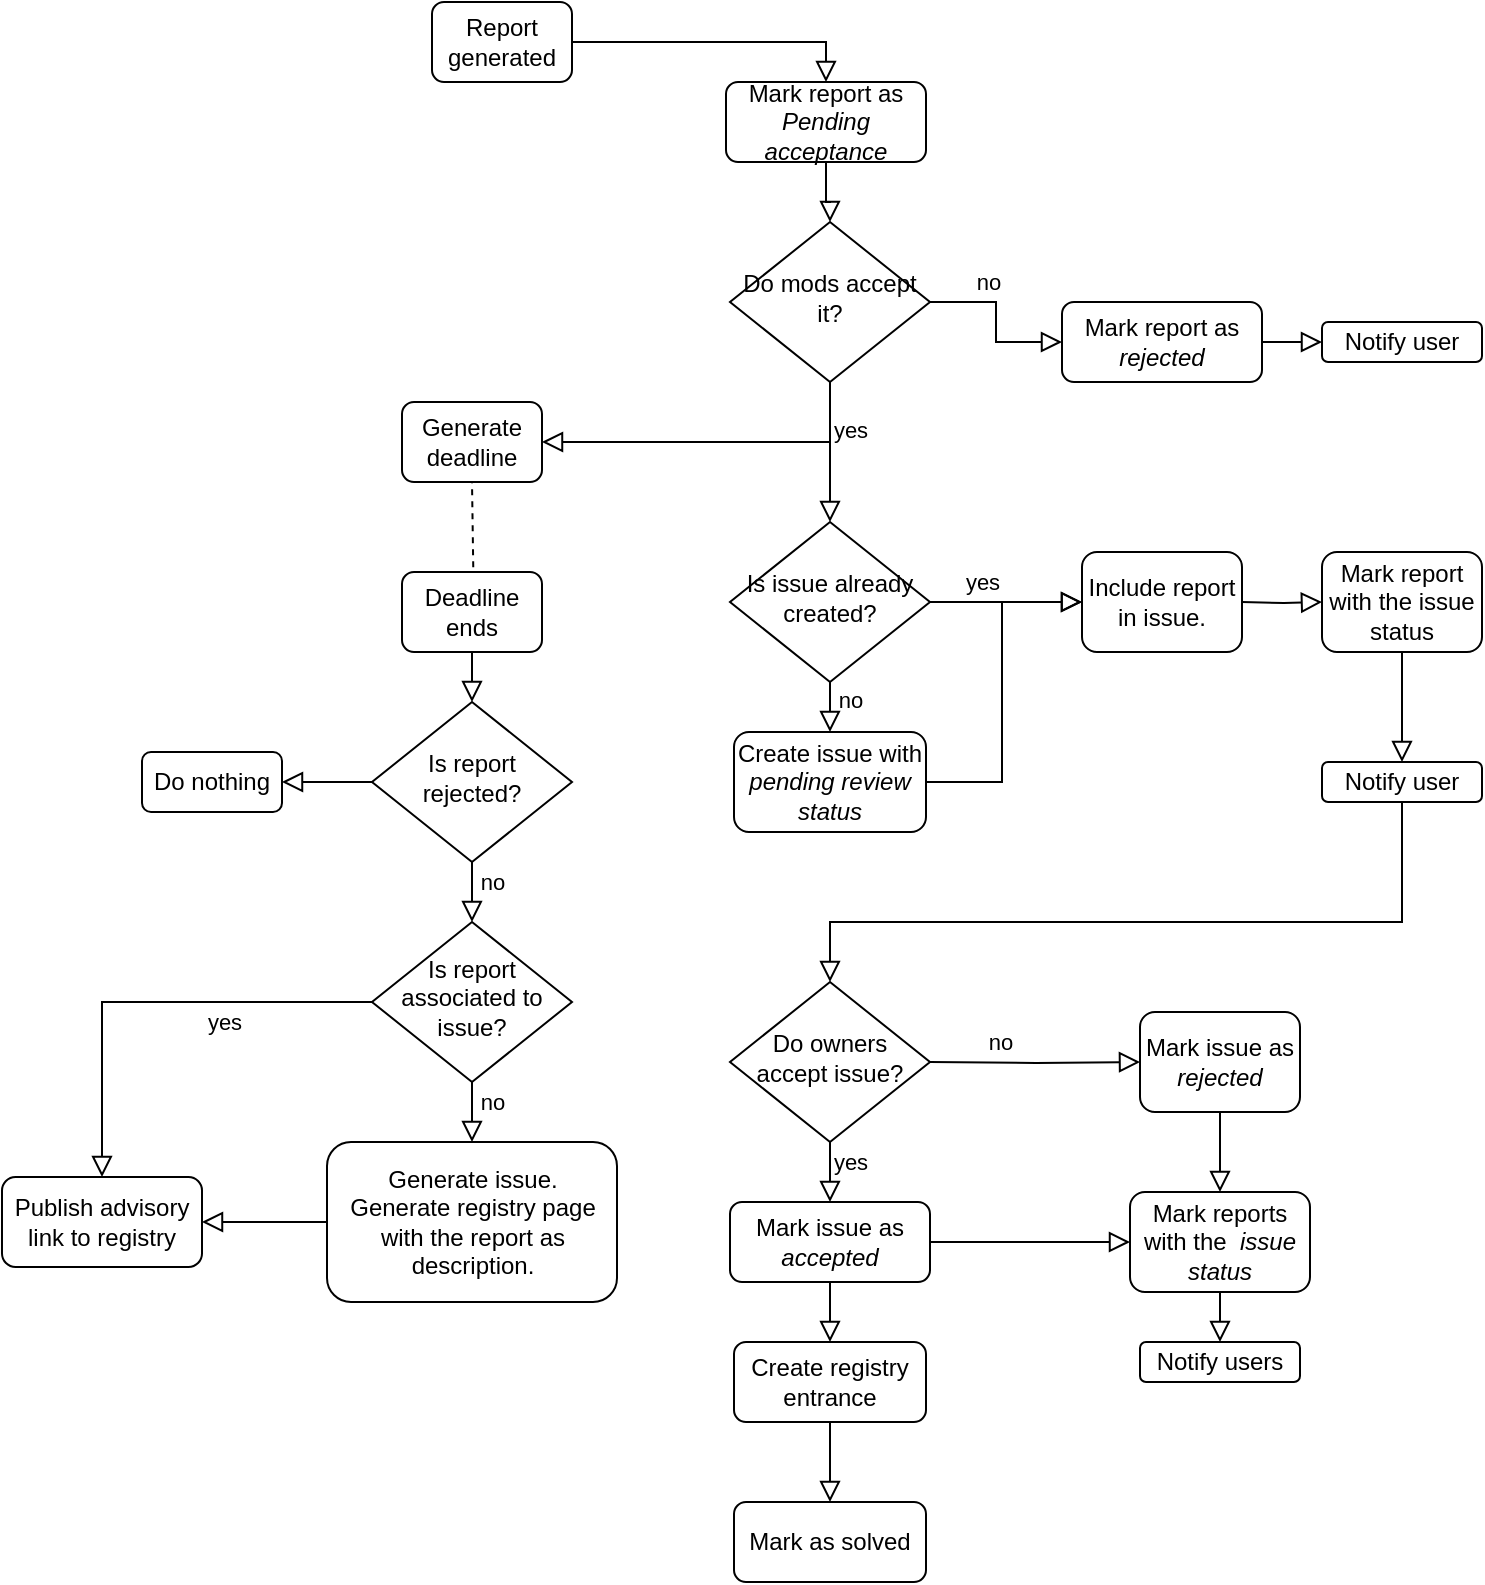 <mxfile version="12.8.8" type="device"><diagram id="C5RBs43oDa-KdzZeNtuy" name="Page-1"><mxGraphModel dx="1422" dy="1949" grid="1" gridSize="10" guides="1" tooltips="1" connect="1" arrows="1" fold="1" page="1" pageScale="1" pageWidth="827" pageHeight="1169" math="0" shadow="0"><root><mxCell id="WIyWlLk6GJQsqaUBKTNV-0"/><mxCell id="WIyWlLk6GJQsqaUBKTNV-1" parent="WIyWlLk6GJQsqaUBKTNV-0"/><mxCell id="WIyWlLk6GJQsqaUBKTNV-2" value="" style="rounded=0;html=1;jettySize=auto;orthogonalLoop=1;fontSize=11;endArrow=block;endFill=0;endSize=8;strokeWidth=1;shadow=0;labelBackgroundColor=none;edgeStyle=orthogonalEdgeStyle;entryX=0.5;entryY=0;entryDx=0;entryDy=0;" parent="WIyWlLk6GJQsqaUBKTNV-1" source="WIyWlLk6GJQsqaUBKTNV-3" target="qvM_3XhJpJuYjE49CqX7-7" edge="1"><mxGeometry relative="1" as="geometry"><mxPoint x="120" y="30" as="targetPoint"/></mxGeometry></mxCell><mxCell id="WIyWlLk6GJQsqaUBKTNV-3" value="Report generated" style="rounded=1;whiteSpace=wrap;html=1;fontSize=12;glass=0;strokeWidth=1;shadow=0;" parent="WIyWlLk6GJQsqaUBKTNV-1" vertex="1"><mxGeometry x="265" y="-270" width="70" height="40" as="geometry"/></mxCell><mxCell id="WIyWlLk6GJQsqaUBKTNV-6" value="Do mods accept it?" style="rhombus;whiteSpace=wrap;html=1;shadow=0;fontFamily=Helvetica;fontSize=12;align=center;strokeWidth=1;spacing=6;spacingTop=-4;" parent="WIyWlLk6GJQsqaUBKTNV-1" vertex="1"><mxGeometry x="414" y="-160" width="100" height="80" as="geometry"/></mxCell><mxCell id="qvM_3XhJpJuYjE49CqX7-0" value="Mark report as &lt;i&gt;rejected&lt;/i&gt;" style="rounded=1;whiteSpace=wrap;html=1;" parent="WIyWlLk6GJQsqaUBKTNV-1" vertex="1"><mxGeometry x="580" y="-120" width="100" height="40" as="geometry"/></mxCell><mxCell id="qvM_3XhJpJuYjE49CqX7-2" value="no" style="rounded=0;html=1;jettySize=auto;orthogonalLoop=1;fontSize=11;endArrow=block;endFill=0;endSize=8;strokeWidth=1;shadow=0;labelBackgroundColor=none;edgeStyle=orthogonalEdgeStyle;entryX=0;entryY=0.5;entryDx=0;entryDy=0;exitX=1;exitY=0.5;exitDx=0;exitDy=0;" parent="WIyWlLk6GJQsqaUBKTNV-1" source="WIyWlLk6GJQsqaUBKTNV-6" target="qvM_3XhJpJuYjE49CqX7-0" edge="1"><mxGeometry x="-0.333" y="10" relative="1" as="geometry"><mxPoint x="240" y="90" as="sourcePoint"/><mxPoint x="260" y="40" as="targetPoint"/><mxPoint as="offset"/></mxGeometry></mxCell><mxCell id="qvM_3XhJpJuYjE49CqX7-3" value="&lt;div&gt;yes&lt;/div&gt;" style="rounded=0;html=1;jettySize=auto;orthogonalLoop=1;fontSize=11;endArrow=block;endFill=0;endSize=8;strokeWidth=1;shadow=0;labelBackgroundColor=none;edgeStyle=orthogonalEdgeStyle;exitX=0.5;exitY=1;exitDx=0;exitDy=0;entryX=0.5;entryY=0;entryDx=0;entryDy=0;" parent="WIyWlLk6GJQsqaUBKTNV-1" source="WIyWlLk6GJQsqaUBKTNV-6" target="qvM_3XhJpJuYjE49CqX7-19" edge="1"><mxGeometry x="-0.333" y="10" relative="1" as="geometry"><mxPoint x="350" y="30" as="sourcePoint"/><mxPoint x="390" y="30" as="targetPoint"/><mxPoint as="offset"/><Array as="points"/></mxGeometry></mxCell><mxCell id="qvM_3XhJpJuYjE49CqX7-4" value="Notify user" style="rounded=1;whiteSpace=wrap;html=1;" parent="WIyWlLk6GJQsqaUBKTNV-1" vertex="1"><mxGeometry x="710" y="-110" width="80" height="20" as="geometry"/></mxCell><mxCell id="qvM_3XhJpJuYjE49CqX7-5" value="" style="rounded=0;html=1;jettySize=auto;orthogonalLoop=1;fontSize=11;endArrow=block;endFill=0;endSize=8;strokeWidth=1;shadow=0;labelBackgroundColor=none;edgeStyle=orthogonalEdgeStyle;entryX=0;entryY=0.5;entryDx=0;entryDy=0;exitX=1;exitY=0.5;exitDx=0;exitDy=0;" parent="WIyWlLk6GJQsqaUBKTNV-1" source="qvM_3XhJpJuYjE49CqX7-0" target="qvM_3XhJpJuYjE49CqX7-4" edge="1"><mxGeometry y="10" relative="1" as="geometry"><mxPoint x="310" y="-10" as="sourcePoint"/><mxPoint x="310" y="20" as="targetPoint"/><mxPoint as="offset"/></mxGeometry></mxCell><mxCell id="qvM_3XhJpJuYjE49CqX7-7" value="Mark report as &lt;i&gt;Pending acceptance&lt;br&gt;&lt;/i&gt;" style="rounded=1;whiteSpace=wrap;html=1;" parent="WIyWlLk6GJQsqaUBKTNV-1" vertex="1"><mxGeometry x="412" y="-230" width="100" height="40" as="geometry"/></mxCell><mxCell id="qvM_3XhJpJuYjE49CqX7-8" value="" style="rounded=0;html=1;jettySize=auto;orthogonalLoop=1;fontSize=11;endArrow=block;endFill=0;endSize=8;strokeWidth=1;shadow=0;labelBackgroundColor=none;edgeStyle=orthogonalEdgeStyle;exitX=0.5;exitY=1;exitDx=0;exitDy=0;" parent="WIyWlLk6GJQsqaUBKTNV-1" source="qvM_3XhJpJuYjE49CqX7-7" target="WIyWlLk6GJQsqaUBKTNV-6" edge="1"><mxGeometry relative="1" as="geometry"><mxPoint x="220" y="29.929" as="sourcePoint"/><mxPoint x="230" y="80" as="targetPoint"/></mxGeometry></mxCell><mxCell id="qvM_3XhJpJuYjE49CqX7-9" value="Do owners accept issue?" style="rhombus;whiteSpace=wrap;html=1;shadow=0;fontFamily=Helvetica;fontSize=12;align=center;strokeWidth=1;spacing=6;spacingTop=-4;" parent="WIyWlLk6GJQsqaUBKTNV-1" vertex="1"><mxGeometry x="414" y="220" width="100" height="80" as="geometry"/></mxCell><mxCell id="qvM_3XhJpJuYjE49CqX7-10" value="Mark issue as &lt;i&gt;accepted&lt;/i&gt;" style="rounded=1;whiteSpace=wrap;html=1;" parent="WIyWlLk6GJQsqaUBKTNV-1" vertex="1"><mxGeometry x="414" y="330" width="100" height="40" as="geometry"/></mxCell><mxCell id="qvM_3XhJpJuYjE49CqX7-11" value="&lt;div&gt;yes&lt;/div&gt;" style="rounded=0;html=1;jettySize=auto;orthogonalLoop=1;fontSize=11;endArrow=block;endFill=0;endSize=8;strokeWidth=1;shadow=0;labelBackgroundColor=none;edgeStyle=orthogonalEdgeStyle;entryX=0.5;entryY=0;entryDx=0;entryDy=0;exitX=0.5;exitY=1;exitDx=0;exitDy=0;" parent="WIyWlLk6GJQsqaUBKTNV-1" source="qvM_3XhJpJuYjE49CqX7-9" target="qvM_3XhJpJuYjE49CqX7-10" edge="1"><mxGeometry x="-0.333" y="10" relative="1" as="geometry"><mxPoint x="404" y="320" as="sourcePoint"/><mxPoint x="424" y="270" as="targetPoint"/><mxPoint as="offset"/></mxGeometry></mxCell><mxCell id="qvM_3XhJpJuYjE49CqX7-12" value="&lt;div&gt;no&lt;/div&gt;" style="rounded=0;html=1;jettySize=auto;orthogonalLoop=1;fontSize=11;endArrow=block;endFill=0;endSize=8;strokeWidth=1;shadow=0;labelBackgroundColor=none;edgeStyle=orthogonalEdgeStyle;exitX=0.5;exitY=1;exitDx=0;exitDy=0;entryX=0;entryY=0.5;entryDx=0;entryDy=0;" parent="WIyWlLk6GJQsqaUBKTNV-1" target="qvM_3XhJpJuYjE49CqX7-28" edge="1"><mxGeometry x="-0.333" y="10" relative="1" as="geometry"><mxPoint x="514" y="260" as="sourcePoint"/><mxPoint x="554" y="260" as="targetPoint"/><mxPoint as="offset"/><Array as="points"/></mxGeometry></mxCell><mxCell id="qvM_3XhJpJuYjE49CqX7-19" value="Is issue already created?" style="rhombus;whiteSpace=wrap;html=1;shadow=0;fontFamily=Helvetica;fontSize=12;align=center;strokeWidth=1;spacing=6;spacingTop=-4;" parent="WIyWlLk6GJQsqaUBKTNV-1" vertex="1"><mxGeometry x="414" y="-10" width="100" height="80" as="geometry"/></mxCell><mxCell id="qvM_3XhJpJuYjE49CqX7-21" value="&lt;div&gt;yes&lt;/div&gt;" style="rounded=0;html=1;jettySize=auto;orthogonalLoop=1;fontSize=11;endArrow=block;endFill=0;endSize=8;strokeWidth=1;shadow=0;labelBackgroundColor=none;edgeStyle=orthogonalEdgeStyle;exitX=1;exitY=0.5;exitDx=0;exitDy=0;entryX=0;entryY=0.5;entryDx=0;entryDy=0;" parent="WIyWlLk6GJQsqaUBKTNV-1" source="qvM_3XhJpJuYjE49CqX7-19" target="qvM_3XhJpJuYjE49CqX7-48" edge="1"><mxGeometry x="-0.333" y="10" relative="1" as="geometry"><mxPoint x="464" y="70" as="sourcePoint"/><mxPoint x="610" y="30" as="targetPoint"/><mxPoint as="offset"/><Array as="points"/></mxGeometry></mxCell><mxCell id="qvM_3XhJpJuYjE49CqX7-22" value="Mark report with the issue status" style="rounded=1;whiteSpace=wrap;html=1;" parent="WIyWlLk6GJQsqaUBKTNV-1" vertex="1"><mxGeometry x="710" y="5" width="80" height="50" as="geometry"/></mxCell><mxCell id="qvM_3XhJpJuYjE49CqX7-23" value="Notify user" style="rounded=1;whiteSpace=wrap;html=1;" parent="WIyWlLk6GJQsqaUBKTNV-1" vertex="1"><mxGeometry x="710" y="110" width="80" height="20" as="geometry"/></mxCell><mxCell id="qvM_3XhJpJuYjE49CqX7-24" value="" style="rounded=0;html=1;jettySize=auto;orthogonalLoop=1;fontSize=11;endArrow=block;endFill=0;endSize=8;strokeWidth=1;shadow=0;labelBackgroundColor=none;edgeStyle=orthogonalEdgeStyle;exitX=0.5;exitY=1;exitDx=0;exitDy=0;" parent="WIyWlLk6GJQsqaUBKTNV-1" source="qvM_3XhJpJuYjE49CqX7-22" target="qvM_3XhJpJuYjE49CqX7-23" edge="1"><mxGeometry y="10" relative="1" as="geometry"><mxPoint x="750" as="sourcePoint"/><mxPoint x="760" y="-130" as="targetPoint"/><mxPoint as="offset"/></mxGeometry></mxCell><mxCell id="qvM_3XhJpJuYjE49CqX7-25" value="no" style="rounded=0;html=1;jettySize=auto;orthogonalLoop=1;fontSize=11;endArrow=block;endFill=0;endSize=8;strokeWidth=1;shadow=0;labelBackgroundColor=none;edgeStyle=orthogonalEdgeStyle;exitX=0.5;exitY=1;exitDx=0;exitDy=0;entryX=0.5;entryY=0;entryDx=0;entryDy=0;" parent="WIyWlLk6GJQsqaUBKTNV-1" source="qvM_3XhJpJuYjE49CqX7-19" target="qvM_3XhJpJuYjE49CqX7-43" edge="1"><mxGeometry x="-0.333" y="10" relative="1" as="geometry"><mxPoint x="194" y="215" as="sourcePoint"/><mxPoint x="464" y="100" as="targetPoint"/><mxPoint as="offset"/></mxGeometry></mxCell><mxCell id="qvM_3XhJpJuYjE49CqX7-28" value="Mark issue as &lt;i&gt;rejected&lt;/i&gt;" style="rounded=1;whiteSpace=wrap;html=1;" parent="WIyWlLk6GJQsqaUBKTNV-1" vertex="1"><mxGeometry x="619" y="235" width="80" height="50" as="geometry"/></mxCell><mxCell id="qvM_3XhJpJuYjE49CqX7-31" value="" style="rounded=0;html=1;jettySize=auto;orthogonalLoop=1;fontSize=11;endArrow=block;endFill=0;endSize=8;strokeWidth=1;shadow=0;labelBackgroundColor=none;edgeStyle=orthogonalEdgeStyle;entryX=0.5;entryY=0;entryDx=0;entryDy=0;exitX=0.5;exitY=1;exitDx=0;exitDy=0;" parent="WIyWlLk6GJQsqaUBKTNV-1" source="qvM_3XhJpJuYjE49CqX7-28" target="qvM_3XhJpJuYjE49CqX7-32" edge="1"><mxGeometry x="-0.333" y="10" relative="1" as="geometry"><mxPoint x="594" y="308" as="sourcePoint"/><mxPoint x="594" y="320" as="targetPoint"/><mxPoint as="offset"/><Array as="points"/></mxGeometry></mxCell><mxCell id="qvM_3XhJpJuYjE49CqX7-32" value="Mark reports with the&amp;nbsp; &lt;i&gt;issue status&lt;br&gt;&lt;/i&gt;" style="rounded=1;whiteSpace=wrap;html=1;" parent="WIyWlLk6GJQsqaUBKTNV-1" vertex="1"><mxGeometry x="614" y="325" width="90" height="50" as="geometry"/></mxCell><mxCell id="qvM_3XhJpJuYjE49CqX7-33" value="" style="rounded=0;html=1;jettySize=auto;orthogonalLoop=1;fontSize=11;endArrow=block;endFill=0;endSize=8;strokeWidth=1;shadow=0;labelBackgroundColor=none;edgeStyle=orthogonalEdgeStyle;entryX=0.5;entryY=0;entryDx=0;entryDy=0;exitX=0.5;exitY=1;exitDx=0;exitDy=0;" parent="WIyWlLk6GJQsqaUBKTNV-1" source="qvM_3XhJpJuYjE49CqX7-32" target="qvM_3XhJpJuYjE49CqX7-34" edge="1"><mxGeometry x="-0.333" y="10" relative="1" as="geometry"><mxPoint x="594" y="427.5" as="sourcePoint"/><mxPoint x="554" y="485" as="targetPoint"/><mxPoint as="offset"/><Array as="points"/></mxGeometry></mxCell><mxCell id="qvM_3XhJpJuYjE49CqX7-34" value="&lt;div&gt;Notify users&lt;/div&gt;" style="rounded=1;whiteSpace=wrap;html=1;" parent="WIyWlLk6GJQsqaUBKTNV-1" vertex="1"><mxGeometry x="619" y="400" width="80" height="20" as="geometry"/></mxCell><mxCell id="qvM_3XhJpJuYjE49CqX7-41" value="" style="rounded=0;html=1;jettySize=auto;orthogonalLoop=1;fontSize=11;endArrow=block;endFill=0;endSize=8;strokeWidth=1;shadow=0;labelBackgroundColor=none;edgeStyle=orthogonalEdgeStyle;entryX=0;entryY=0.5;entryDx=0;entryDy=0;exitX=1;exitY=0.5;exitDx=0;exitDy=0;" parent="WIyWlLk6GJQsqaUBKTNV-1" source="qvM_3XhJpJuYjE49CqX7-10" target="qvM_3XhJpJuYjE49CqX7-32" edge="1"><mxGeometry x="-0.333" y="10" relative="1" as="geometry"><mxPoint x="644" y="272.5" as="sourcePoint"/><mxPoint x="669" y="340" as="targetPoint"/><mxPoint as="offset"/><Array as="points"/></mxGeometry></mxCell><mxCell id="qvM_3XhJpJuYjE49CqX7-43" value="Create issue with &lt;i&gt;pending review status&lt;/i&gt; " style="rounded=1;whiteSpace=wrap;html=1;" parent="WIyWlLk6GJQsqaUBKTNV-1" vertex="1"><mxGeometry x="416" y="95" width="96" height="50" as="geometry"/></mxCell><mxCell id="qvM_3XhJpJuYjE49CqX7-46" value="" style="rounded=0;html=1;jettySize=auto;orthogonalLoop=1;fontSize=11;endArrow=block;endFill=0;endSize=8;strokeWidth=1;shadow=0;labelBackgroundColor=none;edgeStyle=orthogonalEdgeStyle;exitX=1;exitY=0.5;exitDx=0;exitDy=0;entryX=0;entryY=0.5;entryDx=0;entryDy=0;" parent="WIyWlLk6GJQsqaUBKTNV-1" source="qvM_3XhJpJuYjE49CqX7-43" target="qvM_3XhJpJuYjE49CqX7-48" edge="1"><mxGeometry relative="1" as="geometry"><mxPoint x="500" y="69.789" as="sourcePoint"/><mxPoint x="610" y="30" as="targetPoint"/><Array as="points"><mxPoint x="550" y="120"/><mxPoint x="550" y="30"/></Array></mxGeometry></mxCell><mxCell id="qvM_3XhJpJuYjE49CqX7-47" value="" style="rounded=0;html=1;jettySize=auto;orthogonalLoop=1;fontSize=11;endArrow=block;endFill=0;endSize=8;strokeWidth=1;shadow=0;labelBackgroundColor=none;edgeStyle=orthogonalEdgeStyle;exitX=0.5;exitY=1;exitDx=0;exitDy=0;entryX=0.5;entryY=0;entryDx=0;entryDy=0;" parent="WIyWlLk6GJQsqaUBKTNV-1" source="qvM_3XhJpJuYjE49CqX7-23" target="qvM_3XhJpJuYjE49CqX7-9" edge="1"><mxGeometry y="10" relative="1" as="geometry"><mxPoint x="760.0" y="65" as="sourcePoint"/><mxPoint x="760.0" y="120" as="targetPoint"/><mxPoint as="offset"/><Array as="points"><mxPoint x="750" y="190"/><mxPoint x="464" y="190"/></Array></mxGeometry></mxCell><mxCell id="qvM_3XhJpJuYjE49CqX7-48" value="Include report in issue." style="rounded=1;whiteSpace=wrap;html=1;" parent="WIyWlLk6GJQsqaUBKTNV-1" vertex="1"><mxGeometry x="590" y="5" width="80" height="50" as="geometry"/></mxCell><mxCell id="qvM_3XhJpJuYjE49CqX7-51" value="" style="rounded=0;html=1;jettySize=auto;orthogonalLoop=1;fontSize=11;endArrow=block;endFill=0;endSize=8;strokeWidth=1;shadow=0;labelBackgroundColor=none;edgeStyle=orthogonalEdgeStyle;entryX=0;entryY=0.5;entryDx=0;entryDy=0;" parent="WIyWlLk6GJQsqaUBKTNV-1" target="qvM_3XhJpJuYjE49CqX7-22" edge="1"><mxGeometry relative="1" as="geometry"><mxPoint x="670" y="30" as="sourcePoint"/><mxPoint x="130" y="40" as="targetPoint"/></mxGeometry></mxCell><mxCell id="qvM_3XhJpJuYjE49CqX7-52" value="Create registry entrance" style="rounded=1;whiteSpace=wrap;html=1;" parent="WIyWlLk6GJQsqaUBKTNV-1" vertex="1"><mxGeometry x="416" y="400" width="96" height="40" as="geometry"/></mxCell><mxCell id="qvM_3XhJpJuYjE49CqX7-53" value="" style="rounded=0;html=1;jettySize=auto;orthogonalLoop=1;fontSize=11;endArrow=block;endFill=0;endSize=8;strokeWidth=1;shadow=0;labelBackgroundColor=none;edgeStyle=orthogonalEdgeStyle;entryX=0.5;entryY=0;entryDx=0;entryDy=0;" parent="WIyWlLk6GJQsqaUBKTNV-1" target="qvM_3XhJpJuYjE49CqX7-52" edge="1"><mxGeometry y="10" relative="1" as="geometry"><mxPoint x="464" y="370" as="sourcePoint"/><mxPoint x="474" y="330" as="targetPoint"/><mxPoint as="offset"/></mxGeometry></mxCell><mxCell id="qvM_3XhJpJuYjE49CqX7-54" value="" style="rounded=0;html=1;jettySize=auto;orthogonalLoop=1;fontSize=11;endArrow=block;endFill=0;endSize=8;strokeWidth=1;shadow=0;labelBackgroundColor=none;edgeStyle=orthogonalEdgeStyle;exitX=0.5;exitY=1;exitDx=0;exitDy=0;entryX=0.5;entryY=0;entryDx=0;entryDy=0;" parent="WIyWlLk6GJQsqaUBKTNV-1" source="qvM_3XhJpJuYjE49CqX7-52" target="qvM_3XhJpJuYjE49CqX7-55" edge="1"><mxGeometry y="10" relative="1" as="geometry"><mxPoint x="474" y="380" as="sourcePoint"/><mxPoint x="464" y="480" as="targetPoint"/><mxPoint as="offset"/></mxGeometry></mxCell><mxCell id="qvM_3XhJpJuYjE49CqX7-55" value="Mark as solved" style="rounded=1;whiteSpace=wrap;html=1;" parent="WIyWlLk6GJQsqaUBKTNV-1" vertex="1"><mxGeometry x="416" y="480" width="96" height="40" as="geometry"/></mxCell><mxCell id="qvM_3XhJpJuYjE49CqX7-65" value="Generate deadline" style="rounded=1;whiteSpace=wrap;html=1;fontSize=12;glass=0;strokeWidth=1;shadow=0;" parent="WIyWlLk6GJQsqaUBKTNV-1" vertex="1"><mxGeometry x="250" y="-70" width="70" height="40" as="geometry"/></mxCell><mxCell id="qvM_3XhJpJuYjE49CqX7-67" value="" style="rounded=0;html=1;jettySize=auto;orthogonalLoop=1;fontSize=11;endArrow=block;endFill=0;endSize=8;strokeWidth=1;shadow=0;labelBackgroundColor=none;edgeStyle=orthogonalEdgeStyle;exitX=0.5;exitY=1;exitDx=0;exitDy=0;entryX=1;entryY=0.5;entryDx=0;entryDy=0;" parent="WIyWlLk6GJQsqaUBKTNV-1" source="WIyWlLk6GJQsqaUBKTNV-6" target="qvM_3XhJpJuYjE49CqX7-65" edge="1"><mxGeometry x="-0.333" y="10" relative="1" as="geometry"><mxPoint x="474" y="-70" as="sourcePoint"/><mxPoint x="474" as="targetPoint"/><mxPoint as="offset"/><Array as="points"/></mxGeometry></mxCell><mxCell id="qvM_3XhJpJuYjE49CqX7-68" value="" style="endArrow=none;dashed=1;html=1;entryX=0.5;entryY=1;entryDx=0;entryDy=0;exitX=0.509;exitY=-0.06;exitDx=0;exitDy=0;exitPerimeter=0;" parent="WIyWlLk6GJQsqaUBKTNV-1" source="qvM_3XhJpJuYjE49CqX7-70" target="qvM_3XhJpJuYjE49CqX7-65" edge="1"><mxGeometry width="50" height="50" relative="1" as="geometry"><mxPoint x="285" y="30" as="sourcePoint"/><mxPoint x="210" y="50" as="targetPoint"/></mxGeometry></mxCell><mxCell id="qvM_3XhJpJuYjE49CqX7-70" value="Deadline ends" style="rounded=1;whiteSpace=wrap;html=1;fontSize=12;glass=0;strokeWidth=1;shadow=0;" parent="WIyWlLk6GJQsqaUBKTNV-1" vertex="1"><mxGeometry x="250" y="15" width="70" height="40" as="geometry"/></mxCell><mxCell id="qvM_3XhJpJuYjE49CqX7-71" value="Is report rejected?" style="rhombus;whiteSpace=wrap;html=1;shadow=0;fontFamily=Helvetica;fontSize=12;align=center;strokeWidth=1;spacing=6;spacingTop=-4;" parent="WIyWlLk6GJQsqaUBKTNV-1" vertex="1"><mxGeometry x="235" y="80" width="100" height="80" as="geometry"/></mxCell><mxCell id="qvM_3XhJpJuYjE49CqX7-73" value="" style="rounded=0;html=1;jettySize=auto;orthogonalLoop=1;fontSize=11;endArrow=block;endFill=0;endSize=8;strokeWidth=1;shadow=0;labelBackgroundColor=none;edgeStyle=orthogonalEdgeStyle;exitX=0.5;exitY=1;exitDx=0;exitDy=0;entryX=0.5;entryY=0;entryDx=0;entryDy=0;" parent="WIyWlLk6GJQsqaUBKTNV-1" source="qvM_3XhJpJuYjE49CqX7-70" target="qvM_3XhJpJuYjE49CqX7-71" edge="1"><mxGeometry x="-0.333" y="10" relative="1" as="geometry"><mxPoint x="474" y="-70" as="sourcePoint"/><mxPoint x="330" y="-40" as="targetPoint"/><mxPoint as="offset"/><Array as="points"/></mxGeometry></mxCell><mxCell id="qvM_3XhJpJuYjE49CqX7-75" value="" style="rounded=0;html=1;jettySize=auto;orthogonalLoop=1;fontSize=11;endArrow=block;endFill=0;endSize=8;strokeWidth=1;shadow=0;labelBackgroundColor=none;edgeStyle=orthogonalEdgeStyle;exitX=0;exitY=0.5;exitDx=0;exitDy=0;entryX=1;entryY=0.5;entryDx=0;entryDy=0;" parent="WIyWlLk6GJQsqaUBKTNV-1" source="qvM_3XhJpJuYjE49CqX7-84" target="qvM_3XhJpJuYjE49CqX7-82" edge="1"><mxGeometry x="-0.333" y="10" relative="1" as="geometry"><mxPoint x="234" y="90" as="sourcePoint"/><mxPoint x="200" y="120" as="targetPoint"/><mxPoint as="offset"/><Array as="points"/></mxGeometry></mxCell><mxCell id="qvM_3XhJpJuYjE49CqX7-77" value="Do nothing" style="rounded=1;whiteSpace=wrap;html=1;fontSize=12;glass=0;strokeWidth=1;shadow=0;" parent="WIyWlLk6GJQsqaUBKTNV-1" vertex="1"><mxGeometry x="120" y="105" width="70" height="30" as="geometry"/></mxCell><mxCell id="qvM_3XhJpJuYjE49CqX7-79" value="Is report associated to issue?" style="rhombus;whiteSpace=wrap;html=1;shadow=0;fontFamily=Helvetica;fontSize=12;align=center;strokeWidth=1;spacing=6;spacingTop=-4;" parent="WIyWlLk6GJQsqaUBKTNV-1" vertex="1"><mxGeometry x="235" y="190" width="100" height="80" as="geometry"/></mxCell><mxCell id="qvM_3XhJpJuYjE49CqX7-80" value="no" style="rounded=0;html=1;jettySize=auto;orthogonalLoop=1;fontSize=11;endArrow=block;endFill=0;endSize=8;strokeWidth=1;shadow=0;labelBackgroundColor=none;edgeStyle=orthogonalEdgeStyle;exitX=0.5;exitY=1;exitDx=0;exitDy=0;entryX=0.5;entryY=0;entryDx=0;entryDy=0;" parent="WIyWlLk6GJQsqaUBKTNV-1" source="qvM_3XhJpJuYjE49CqX7-71" target="qvM_3XhJpJuYjE49CqX7-79" edge="1"><mxGeometry x="-0.333" y="10" relative="1" as="geometry"><mxPoint x="285" y="170" as="sourcePoint"/><mxPoint x="330" y="75" as="targetPoint"/><mxPoint as="offset"/><Array as="points"/></mxGeometry></mxCell><mxCell id="qvM_3XhJpJuYjE49CqX7-81" value="yes" style="rounded=0;html=1;jettySize=auto;orthogonalLoop=1;fontSize=11;endArrow=block;endFill=0;endSize=8;strokeWidth=1;shadow=0;labelBackgroundColor=none;edgeStyle=orthogonalEdgeStyle;exitX=0;exitY=0.5;exitDx=0;exitDy=0;entryX=0.5;entryY=0;entryDx=0;entryDy=0;" parent="WIyWlLk6GJQsqaUBKTNV-1" source="qvM_3XhJpJuYjE49CqX7-79" target="qvM_3XhJpJuYjE49CqX7-82" edge="1"><mxGeometry x="-0.333" y="10" relative="1" as="geometry"><mxPoint x="225" y="230" as="sourcePoint"/><mxPoint x="190" y="230" as="targetPoint"/><mxPoint as="offset"/><Array as="points"><mxPoint x="100" y="230"/></Array></mxGeometry></mxCell><mxCell id="qvM_3XhJpJuYjE49CqX7-82" value="Publish advisory link to registry" style="rounded=1;whiteSpace=wrap;html=1;fontSize=12;glass=0;strokeWidth=1;shadow=0;" parent="WIyWlLk6GJQsqaUBKTNV-1" vertex="1"><mxGeometry x="50" y="317.5" width="100" height="45" as="geometry"/></mxCell><mxCell id="qvM_3XhJpJuYjE49CqX7-83" value="no" style="rounded=0;html=1;jettySize=auto;orthogonalLoop=1;fontSize=11;endArrow=block;endFill=0;endSize=8;strokeWidth=1;shadow=0;labelBackgroundColor=none;edgeStyle=orthogonalEdgeStyle;exitX=0.5;exitY=1;exitDx=0;exitDy=0;entryX=0.5;entryY=0;entryDx=0;entryDy=0;" parent="WIyWlLk6GJQsqaUBKTNV-1" source="qvM_3XhJpJuYjE49CqX7-79" target="qvM_3XhJpJuYjE49CqX7-84" edge="1"><mxGeometry x="-0.333" y="10" relative="1" as="geometry"><mxPoint x="295" y="170" as="sourcePoint"/><mxPoint x="285" y="320" as="targetPoint"/><mxPoint as="offset"/><Array as="points"/></mxGeometry></mxCell><mxCell id="qvM_3XhJpJuYjE49CqX7-84" value="&lt;div&gt;Generate issue.&lt;/div&gt;&lt;div&gt;Generate registry page with the report as description.&lt;br&gt;&lt;/div&gt;" style="rounded=1;whiteSpace=wrap;html=1;fontSize=12;glass=0;strokeWidth=1;shadow=0;" parent="WIyWlLk6GJQsqaUBKTNV-1" vertex="1"><mxGeometry x="212.5" y="300" width="145" height="80" as="geometry"/></mxCell><mxCell id="yI4hJqYa0IyHbgai4rLB-0" value="" style="rounded=0;html=1;jettySize=auto;orthogonalLoop=1;fontSize=11;endArrow=block;endFill=0;endSize=8;strokeWidth=1;shadow=0;labelBackgroundColor=none;edgeStyle=orthogonalEdgeStyle;entryX=1;entryY=0.5;entryDx=0;entryDy=0;" edge="1" parent="WIyWlLk6GJQsqaUBKTNV-1" source="qvM_3XhJpJuYjE49CqX7-71" target="qvM_3XhJpJuYjE49CqX7-77"><mxGeometry x="-0.333" y="10" relative="1" as="geometry"><mxPoint x="240" y="120" as="sourcePoint"/><mxPoint x="200" y="140" as="targetPoint"/><mxPoint as="offset"/><Array as="points"/></mxGeometry></mxCell></root></mxGraphModel></diagram></mxfile>